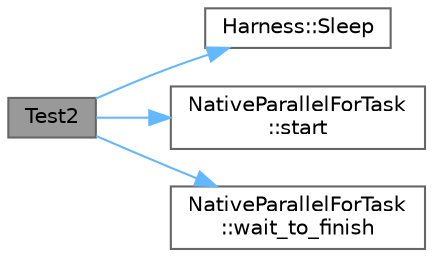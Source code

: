 digraph "Test2"
{
 // LATEX_PDF_SIZE
  bgcolor="transparent";
  edge [fontname=Helvetica,fontsize=10,labelfontname=Helvetica,labelfontsize=10];
  node [fontname=Helvetica,fontsize=10,shape=box,height=0.2,width=0.4];
  rankdir="LR";
  Node1 [id="Node000001",label="Test2",height=0.2,width=0.4,color="gray40", fillcolor="grey60", style="filled", fontcolor="black",tooltip=" "];
  Node1 -> Node2 [id="edge4_Node000001_Node000002",color="steelblue1",style="solid",tooltip=" "];
  Node2 [id="Node000002",label="Harness::Sleep",height=0.2,width=0.4,color="grey40", fillcolor="white", style="filled",URL="$namespace_harness.html#a6109bacdcb4cd184d842b933d7fb18a4",tooltip=" "];
  Node1 -> Node3 [id="edge5_Node000001_Node000003",color="steelblue1",style="solid",tooltip=" "];
  Node3 [id="Node000003",label="NativeParallelForTask\l::start",height=0.2,width=0.4,color="grey40", fillcolor="white", style="filled",URL="$class_native_parallel_for_task.html#aa728bdd704432a7fc6aec116bbde52a9",tooltip="Start task"];
  Node1 -> Node4 [id="edge6_Node000001_Node000004",color="steelblue1",style="solid",tooltip=" "];
  Node4 [id="Node000004",label="NativeParallelForTask\l::wait_to_finish",height=0.2,width=0.4,color="grey40", fillcolor="white", style="filled",URL="$class_native_parallel_for_task.html#aaa2319d8cf4c2dc9b475708081bc6239",tooltip="Wait for task to finish"];
}
